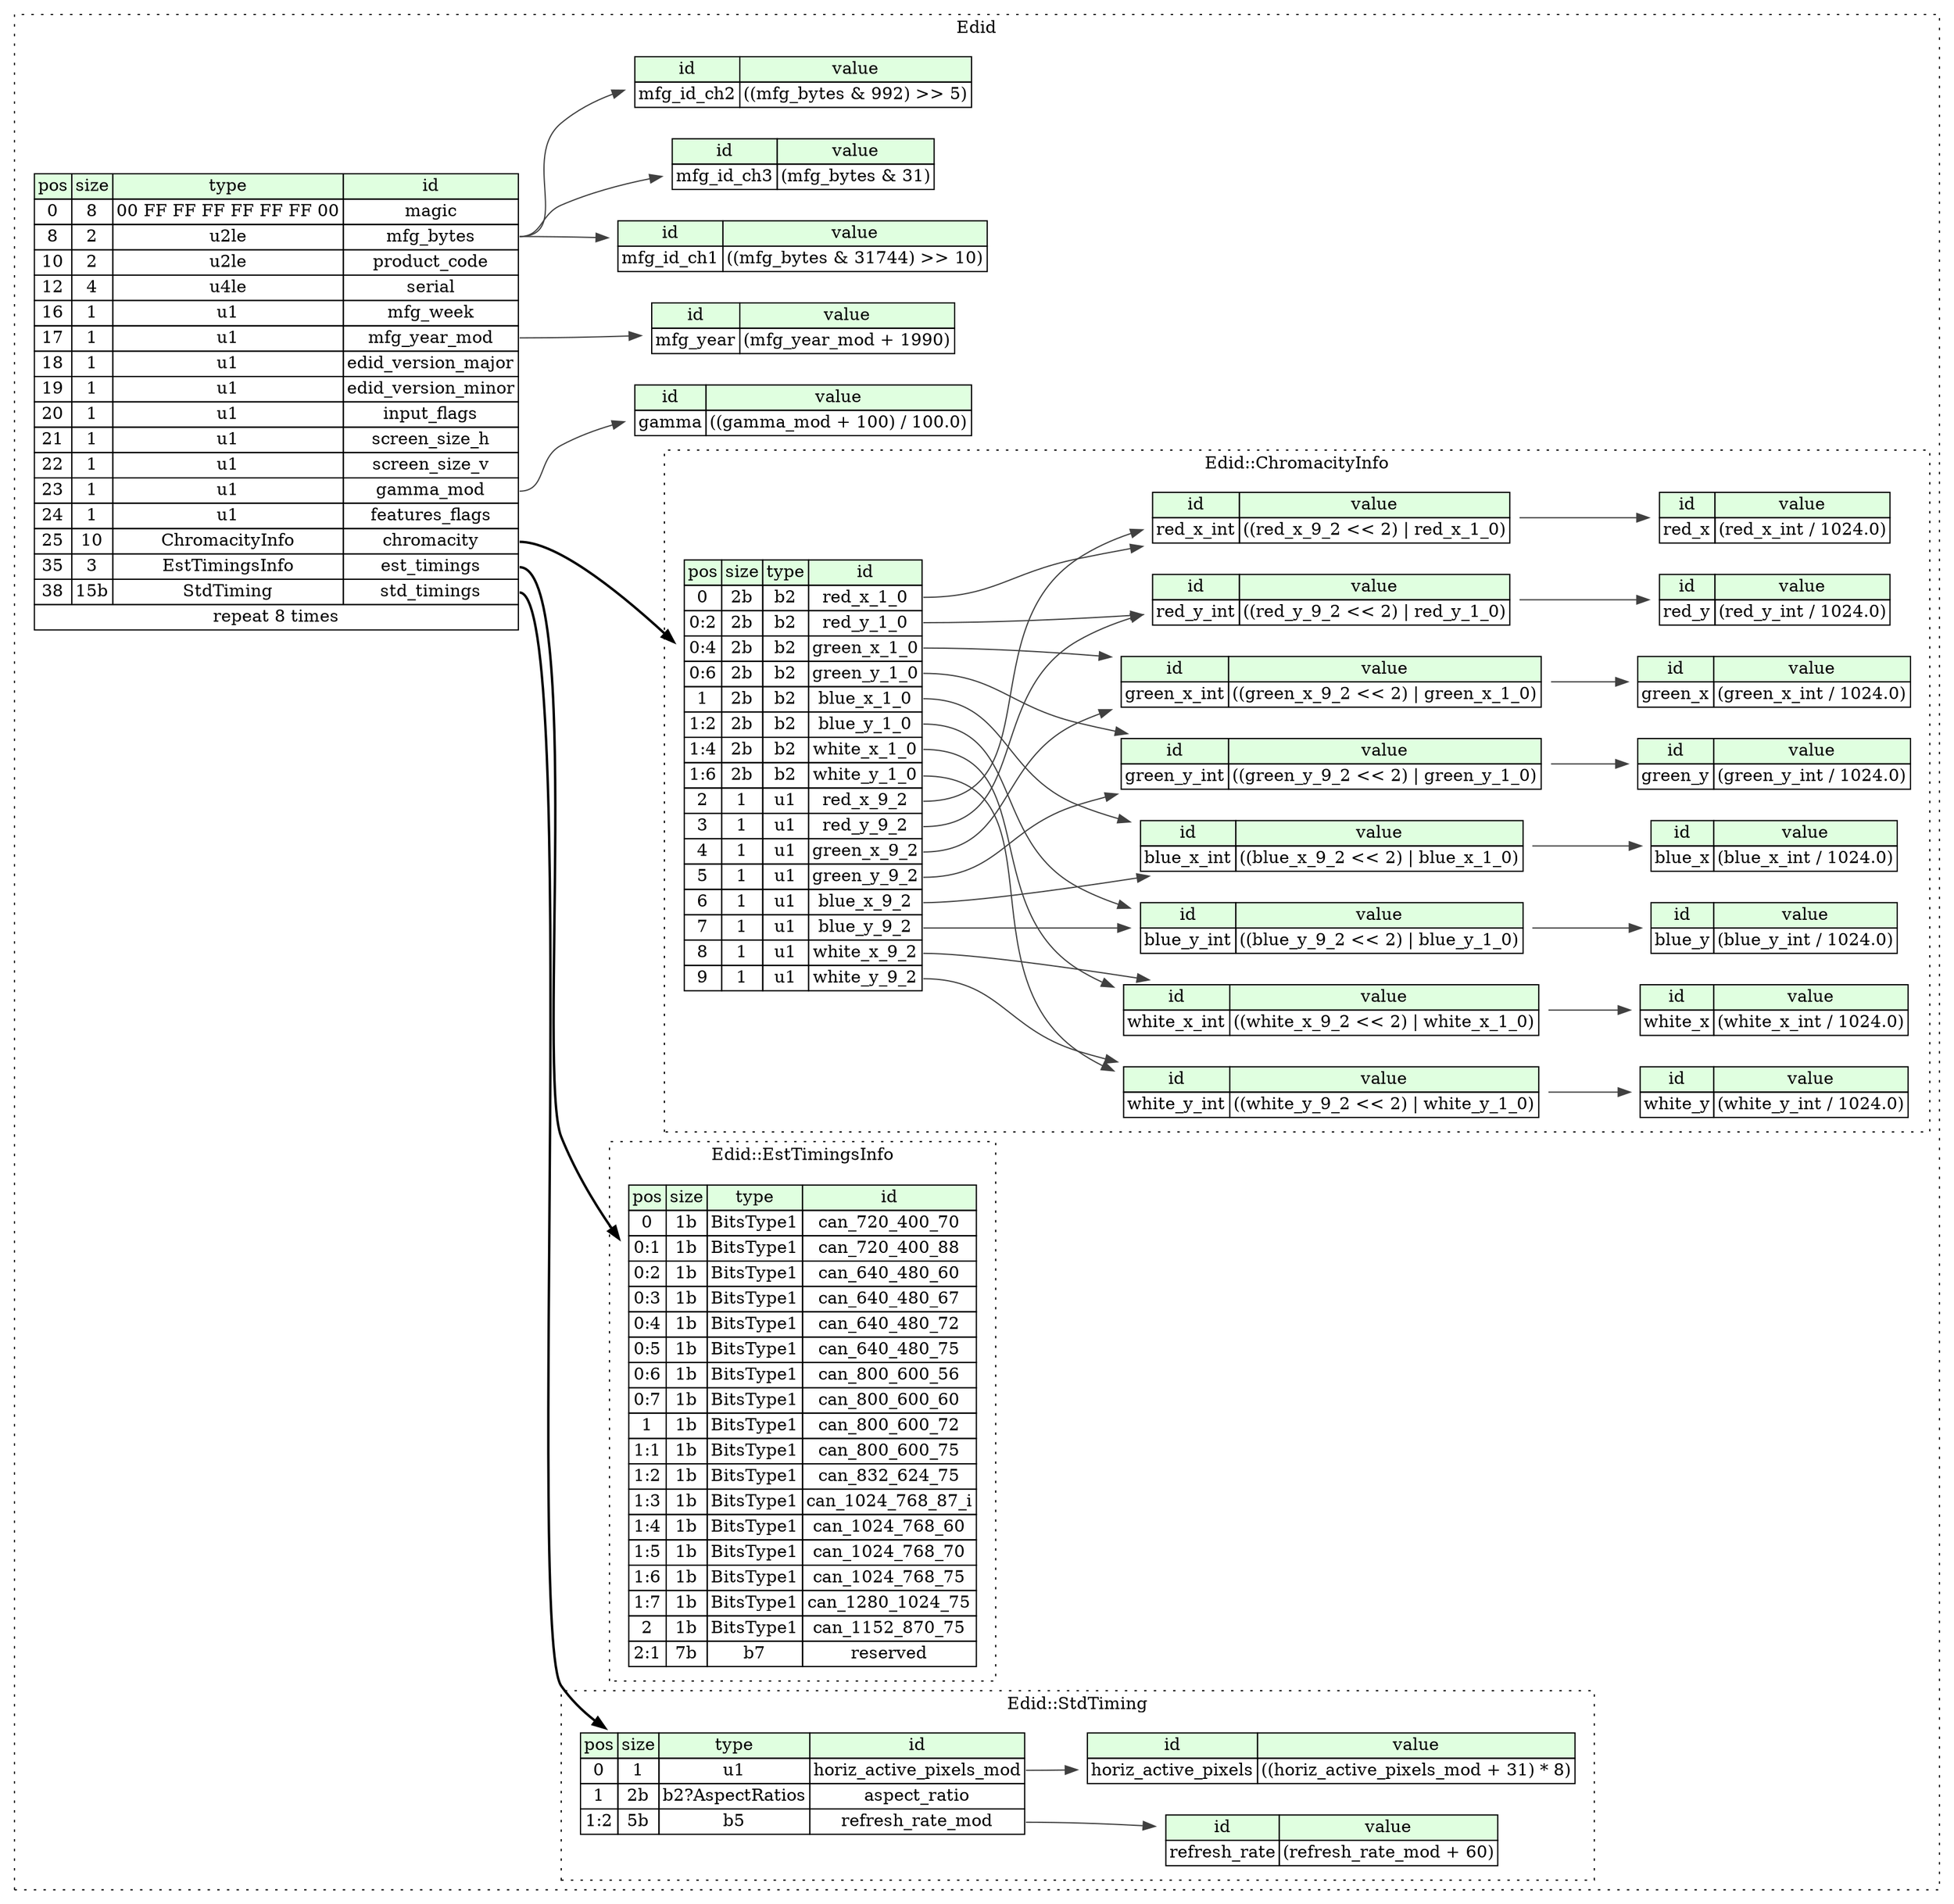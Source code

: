 digraph {
	rankdir=LR;
	node [shape=plaintext];
	subgraph cluster__edid {
		label="Edid";
		graph[style=dotted];

		edid__seq [label=<<TABLE BORDER="0" CELLBORDER="1" CELLSPACING="0">
			<TR><TD BGCOLOR="#E0FFE0">pos</TD><TD BGCOLOR="#E0FFE0">size</TD><TD BGCOLOR="#E0FFE0">type</TD><TD BGCOLOR="#E0FFE0">id</TD></TR>
			<TR><TD PORT="magic_pos">0</TD><TD PORT="magic_size">8</TD><TD>00 FF FF FF FF FF FF 00</TD><TD PORT="magic_type">magic</TD></TR>
			<TR><TD PORT="mfg_bytes_pos">8</TD><TD PORT="mfg_bytes_size">2</TD><TD>u2le</TD><TD PORT="mfg_bytes_type">mfg_bytes</TD></TR>
			<TR><TD PORT="product_code_pos">10</TD><TD PORT="product_code_size">2</TD><TD>u2le</TD><TD PORT="product_code_type">product_code</TD></TR>
			<TR><TD PORT="serial_pos">12</TD><TD PORT="serial_size">4</TD><TD>u4le</TD><TD PORT="serial_type">serial</TD></TR>
			<TR><TD PORT="mfg_week_pos">16</TD><TD PORT="mfg_week_size">1</TD><TD>u1</TD><TD PORT="mfg_week_type">mfg_week</TD></TR>
			<TR><TD PORT="mfg_year_mod_pos">17</TD><TD PORT="mfg_year_mod_size">1</TD><TD>u1</TD><TD PORT="mfg_year_mod_type">mfg_year_mod</TD></TR>
			<TR><TD PORT="edid_version_major_pos">18</TD><TD PORT="edid_version_major_size">1</TD><TD>u1</TD><TD PORT="edid_version_major_type">edid_version_major</TD></TR>
			<TR><TD PORT="edid_version_minor_pos">19</TD><TD PORT="edid_version_minor_size">1</TD><TD>u1</TD><TD PORT="edid_version_minor_type">edid_version_minor</TD></TR>
			<TR><TD PORT="input_flags_pos">20</TD><TD PORT="input_flags_size">1</TD><TD>u1</TD><TD PORT="input_flags_type">input_flags</TD></TR>
			<TR><TD PORT="screen_size_h_pos">21</TD><TD PORT="screen_size_h_size">1</TD><TD>u1</TD><TD PORT="screen_size_h_type">screen_size_h</TD></TR>
			<TR><TD PORT="screen_size_v_pos">22</TD><TD PORT="screen_size_v_size">1</TD><TD>u1</TD><TD PORT="screen_size_v_type">screen_size_v</TD></TR>
			<TR><TD PORT="gamma_mod_pos">23</TD><TD PORT="gamma_mod_size">1</TD><TD>u1</TD><TD PORT="gamma_mod_type">gamma_mod</TD></TR>
			<TR><TD PORT="features_flags_pos">24</TD><TD PORT="features_flags_size">1</TD><TD>u1</TD><TD PORT="features_flags_type">features_flags</TD></TR>
			<TR><TD PORT="chromacity_pos">25</TD><TD PORT="chromacity_size">10</TD><TD>ChromacityInfo</TD><TD PORT="chromacity_type">chromacity</TD></TR>
			<TR><TD PORT="est_timings_pos">35</TD><TD PORT="est_timings_size">3</TD><TD>EstTimingsInfo</TD><TD PORT="est_timings_type">est_timings</TD></TR>
			<TR><TD PORT="std_timings_pos">38</TD><TD PORT="std_timings_size">15b</TD><TD>StdTiming</TD><TD PORT="std_timings_type">std_timings</TD></TR>
			<TR><TD COLSPAN="4" PORT="std_timings__repeat">repeat 8 times</TD></TR>
		</TABLE>>];
		edid__inst__mfg_year [label=<<TABLE BORDER="0" CELLBORDER="1" CELLSPACING="0">
			<TR><TD BGCOLOR="#E0FFE0">id</TD><TD BGCOLOR="#E0FFE0">value</TD></TR>
			<TR><TD>mfg_year</TD><TD>(mfg_year_mod + 1990)</TD></TR>
		</TABLE>>];
		edid__inst__mfg_id_ch1 [label=<<TABLE BORDER="0" CELLBORDER="1" CELLSPACING="0">
			<TR><TD BGCOLOR="#E0FFE0">id</TD><TD BGCOLOR="#E0FFE0">value</TD></TR>
			<TR><TD>mfg_id_ch1</TD><TD>((mfg_bytes &amp; 31744) &gt;&gt; 10)</TD></TR>
		</TABLE>>];
		edid__inst__mfg_id_ch3 [label=<<TABLE BORDER="0" CELLBORDER="1" CELLSPACING="0">
			<TR><TD BGCOLOR="#E0FFE0">id</TD><TD BGCOLOR="#E0FFE0">value</TD></TR>
			<TR><TD>mfg_id_ch3</TD><TD>(mfg_bytes &amp; 31)</TD></TR>
		</TABLE>>];
		edid__inst__gamma [label=<<TABLE BORDER="0" CELLBORDER="1" CELLSPACING="0">
			<TR><TD BGCOLOR="#E0FFE0">id</TD><TD BGCOLOR="#E0FFE0">value</TD></TR>
			<TR><TD>gamma</TD><TD>((gamma_mod + 100) / 100.0)</TD></TR>
		</TABLE>>];
		edid__inst__mfg_id_ch2 [label=<<TABLE BORDER="0" CELLBORDER="1" CELLSPACING="0">
			<TR><TD BGCOLOR="#E0FFE0">id</TD><TD BGCOLOR="#E0FFE0">value</TD></TR>
			<TR><TD>mfg_id_ch2</TD><TD>((mfg_bytes &amp; 992) &gt;&gt; 5)</TD></TR>
		</TABLE>>];
		subgraph cluster__chromacity_info {
			label="Edid::ChromacityInfo";
			graph[style=dotted];

			chromacity_info__seq [label=<<TABLE BORDER="0" CELLBORDER="1" CELLSPACING="0">
				<TR><TD BGCOLOR="#E0FFE0">pos</TD><TD BGCOLOR="#E0FFE0">size</TD><TD BGCOLOR="#E0FFE0">type</TD><TD BGCOLOR="#E0FFE0">id</TD></TR>
				<TR><TD PORT="red_x_1_0_pos">0</TD><TD PORT="red_x_1_0_size">2b</TD><TD>b2</TD><TD PORT="red_x_1_0_type">red_x_1_0</TD></TR>
				<TR><TD PORT="red_y_1_0_pos">0:2</TD><TD PORT="red_y_1_0_size">2b</TD><TD>b2</TD><TD PORT="red_y_1_0_type">red_y_1_0</TD></TR>
				<TR><TD PORT="green_x_1_0_pos">0:4</TD><TD PORT="green_x_1_0_size">2b</TD><TD>b2</TD><TD PORT="green_x_1_0_type">green_x_1_0</TD></TR>
				<TR><TD PORT="green_y_1_0_pos">0:6</TD><TD PORT="green_y_1_0_size">2b</TD><TD>b2</TD><TD PORT="green_y_1_0_type">green_y_1_0</TD></TR>
				<TR><TD PORT="blue_x_1_0_pos">1</TD><TD PORT="blue_x_1_0_size">2b</TD><TD>b2</TD><TD PORT="blue_x_1_0_type">blue_x_1_0</TD></TR>
				<TR><TD PORT="blue_y_1_0_pos">1:2</TD><TD PORT="blue_y_1_0_size">2b</TD><TD>b2</TD><TD PORT="blue_y_1_0_type">blue_y_1_0</TD></TR>
				<TR><TD PORT="white_x_1_0_pos">1:4</TD><TD PORT="white_x_1_0_size">2b</TD><TD>b2</TD><TD PORT="white_x_1_0_type">white_x_1_0</TD></TR>
				<TR><TD PORT="white_y_1_0_pos">1:6</TD><TD PORT="white_y_1_0_size">2b</TD><TD>b2</TD><TD PORT="white_y_1_0_type">white_y_1_0</TD></TR>
				<TR><TD PORT="red_x_9_2_pos">2</TD><TD PORT="red_x_9_2_size">1</TD><TD>u1</TD><TD PORT="red_x_9_2_type">red_x_9_2</TD></TR>
				<TR><TD PORT="red_y_9_2_pos">3</TD><TD PORT="red_y_9_2_size">1</TD><TD>u1</TD><TD PORT="red_y_9_2_type">red_y_9_2</TD></TR>
				<TR><TD PORT="green_x_9_2_pos">4</TD><TD PORT="green_x_9_2_size">1</TD><TD>u1</TD><TD PORT="green_x_9_2_type">green_x_9_2</TD></TR>
				<TR><TD PORT="green_y_9_2_pos">5</TD><TD PORT="green_y_9_2_size">1</TD><TD>u1</TD><TD PORT="green_y_9_2_type">green_y_9_2</TD></TR>
				<TR><TD PORT="blue_x_9_2_pos">6</TD><TD PORT="blue_x_9_2_size">1</TD><TD>u1</TD><TD PORT="blue_x_9_2_type">blue_x_9_2</TD></TR>
				<TR><TD PORT="blue_y_9_2_pos">7</TD><TD PORT="blue_y_9_2_size">1</TD><TD>u1</TD><TD PORT="blue_y_9_2_type">blue_y_9_2</TD></TR>
				<TR><TD PORT="white_x_9_2_pos">8</TD><TD PORT="white_x_9_2_size">1</TD><TD>u1</TD><TD PORT="white_x_9_2_type">white_x_9_2</TD></TR>
				<TR><TD PORT="white_y_9_2_pos">9</TD><TD PORT="white_y_9_2_size">1</TD><TD>u1</TD><TD PORT="white_y_9_2_type">white_y_9_2</TD></TR>
			</TABLE>>];
			chromacity_info__inst__green_x_int [label=<<TABLE BORDER="0" CELLBORDER="1" CELLSPACING="0">
				<TR><TD BGCOLOR="#E0FFE0">id</TD><TD BGCOLOR="#E0FFE0">value</TD></TR>
				<TR><TD>green_x_int</TD><TD>((green_x_9_2 &lt;&lt; 2) | green_x_1_0)</TD></TR>
			</TABLE>>];
			chromacity_info__inst__red_y [label=<<TABLE BORDER="0" CELLBORDER="1" CELLSPACING="0">
				<TR><TD BGCOLOR="#E0FFE0">id</TD><TD BGCOLOR="#E0FFE0">value</TD></TR>
				<TR><TD>red_y</TD><TD>(red_y_int / 1024.0)</TD></TR>
			</TABLE>>];
			chromacity_info__inst__green_y_int [label=<<TABLE BORDER="0" CELLBORDER="1" CELLSPACING="0">
				<TR><TD BGCOLOR="#E0FFE0">id</TD><TD BGCOLOR="#E0FFE0">value</TD></TR>
				<TR><TD>green_y_int</TD><TD>((green_y_9_2 &lt;&lt; 2) | green_y_1_0)</TD></TR>
			</TABLE>>];
			chromacity_info__inst__white_y [label=<<TABLE BORDER="0" CELLBORDER="1" CELLSPACING="0">
				<TR><TD BGCOLOR="#E0FFE0">id</TD><TD BGCOLOR="#E0FFE0">value</TD></TR>
				<TR><TD>white_y</TD><TD>(white_y_int / 1024.0)</TD></TR>
			</TABLE>>];
			chromacity_info__inst__red_x [label=<<TABLE BORDER="0" CELLBORDER="1" CELLSPACING="0">
				<TR><TD BGCOLOR="#E0FFE0">id</TD><TD BGCOLOR="#E0FFE0">value</TD></TR>
				<TR><TD>red_x</TD><TD>(red_x_int / 1024.0)</TD></TR>
			</TABLE>>];
			chromacity_info__inst__white_x [label=<<TABLE BORDER="0" CELLBORDER="1" CELLSPACING="0">
				<TR><TD BGCOLOR="#E0FFE0">id</TD><TD BGCOLOR="#E0FFE0">value</TD></TR>
				<TR><TD>white_x</TD><TD>(white_x_int / 1024.0)</TD></TR>
			</TABLE>>];
			chromacity_info__inst__blue_x [label=<<TABLE BORDER="0" CELLBORDER="1" CELLSPACING="0">
				<TR><TD BGCOLOR="#E0FFE0">id</TD><TD BGCOLOR="#E0FFE0">value</TD></TR>
				<TR><TD>blue_x</TD><TD>(blue_x_int / 1024.0)</TD></TR>
			</TABLE>>];
			chromacity_info__inst__white_x_int [label=<<TABLE BORDER="0" CELLBORDER="1" CELLSPACING="0">
				<TR><TD BGCOLOR="#E0FFE0">id</TD><TD BGCOLOR="#E0FFE0">value</TD></TR>
				<TR><TD>white_x_int</TD><TD>((white_x_9_2 &lt;&lt; 2) | white_x_1_0)</TD></TR>
			</TABLE>>];
			chromacity_info__inst__white_y_int [label=<<TABLE BORDER="0" CELLBORDER="1" CELLSPACING="0">
				<TR><TD BGCOLOR="#E0FFE0">id</TD><TD BGCOLOR="#E0FFE0">value</TD></TR>
				<TR><TD>white_y_int</TD><TD>((white_y_9_2 &lt;&lt; 2) | white_y_1_0)</TD></TR>
			</TABLE>>];
			chromacity_info__inst__green_x [label=<<TABLE BORDER="0" CELLBORDER="1" CELLSPACING="0">
				<TR><TD BGCOLOR="#E0FFE0">id</TD><TD BGCOLOR="#E0FFE0">value</TD></TR>
				<TR><TD>green_x</TD><TD>(green_x_int / 1024.0)</TD></TR>
			</TABLE>>];
			chromacity_info__inst__red_x_int [label=<<TABLE BORDER="0" CELLBORDER="1" CELLSPACING="0">
				<TR><TD BGCOLOR="#E0FFE0">id</TD><TD BGCOLOR="#E0FFE0">value</TD></TR>
				<TR><TD>red_x_int</TD><TD>((red_x_9_2 &lt;&lt; 2) | red_x_1_0)</TD></TR>
			</TABLE>>];
			chromacity_info__inst__red_y_int [label=<<TABLE BORDER="0" CELLBORDER="1" CELLSPACING="0">
				<TR><TD BGCOLOR="#E0FFE0">id</TD><TD BGCOLOR="#E0FFE0">value</TD></TR>
				<TR><TD>red_y_int</TD><TD>((red_y_9_2 &lt;&lt; 2) | red_y_1_0)</TD></TR>
			</TABLE>>];
			chromacity_info__inst__blue_x_int [label=<<TABLE BORDER="0" CELLBORDER="1" CELLSPACING="0">
				<TR><TD BGCOLOR="#E0FFE0">id</TD><TD BGCOLOR="#E0FFE0">value</TD></TR>
				<TR><TD>blue_x_int</TD><TD>((blue_x_9_2 &lt;&lt; 2) | blue_x_1_0)</TD></TR>
			</TABLE>>];
			chromacity_info__inst__blue_y [label=<<TABLE BORDER="0" CELLBORDER="1" CELLSPACING="0">
				<TR><TD BGCOLOR="#E0FFE0">id</TD><TD BGCOLOR="#E0FFE0">value</TD></TR>
				<TR><TD>blue_y</TD><TD>(blue_y_int / 1024.0)</TD></TR>
			</TABLE>>];
			chromacity_info__inst__green_y [label=<<TABLE BORDER="0" CELLBORDER="1" CELLSPACING="0">
				<TR><TD BGCOLOR="#E0FFE0">id</TD><TD BGCOLOR="#E0FFE0">value</TD></TR>
				<TR><TD>green_y</TD><TD>(green_y_int / 1024.0)</TD></TR>
			</TABLE>>];
			chromacity_info__inst__blue_y_int [label=<<TABLE BORDER="0" CELLBORDER="1" CELLSPACING="0">
				<TR><TD BGCOLOR="#E0FFE0">id</TD><TD BGCOLOR="#E0FFE0">value</TD></TR>
				<TR><TD>blue_y_int</TD><TD>((blue_y_9_2 &lt;&lt; 2) | blue_y_1_0)</TD></TR>
			</TABLE>>];
		}
		subgraph cluster__est_timings_info {
			label="Edid::EstTimingsInfo";
			graph[style=dotted];

			est_timings_info__seq [label=<<TABLE BORDER="0" CELLBORDER="1" CELLSPACING="0">
				<TR><TD BGCOLOR="#E0FFE0">pos</TD><TD BGCOLOR="#E0FFE0">size</TD><TD BGCOLOR="#E0FFE0">type</TD><TD BGCOLOR="#E0FFE0">id</TD></TR>
				<TR><TD PORT="can_720_400_70_pos">0</TD><TD PORT="can_720_400_70_size">1b</TD><TD>BitsType1</TD><TD PORT="can_720_400_70_type">can_720_400_70</TD></TR>
				<TR><TD PORT="can_720_400_88_pos">0:1</TD><TD PORT="can_720_400_88_size">1b</TD><TD>BitsType1</TD><TD PORT="can_720_400_88_type">can_720_400_88</TD></TR>
				<TR><TD PORT="can_640_480_60_pos">0:2</TD><TD PORT="can_640_480_60_size">1b</TD><TD>BitsType1</TD><TD PORT="can_640_480_60_type">can_640_480_60</TD></TR>
				<TR><TD PORT="can_640_480_67_pos">0:3</TD><TD PORT="can_640_480_67_size">1b</TD><TD>BitsType1</TD><TD PORT="can_640_480_67_type">can_640_480_67</TD></TR>
				<TR><TD PORT="can_640_480_72_pos">0:4</TD><TD PORT="can_640_480_72_size">1b</TD><TD>BitsType1</TD><TD PORT="can_640_480_72_type">can_640_480_72</TD></TR>
				<TR><TD PORT="can_640_480_75_pos">0:5</TD><TD PORT="can_640_480_75_size">1b</TD><TD>BitsType1</TD><TD PORT="can_640_480_75_type">can_640_480_75</TD></TR>
				<TR><TD PORT="can_800_600_56_pos">0:6</TD><TD PORT="can_800_600_56_size">1b</TD><TD>BitsType1</TD><TD PORT="can_800_600_56_type">can_800_600_56</TD></TR>
				<TR><TD PORT="can_800_600_60_pos">0:7</TD><TD PORT="can_800_600_60_size">1b</TD><TD>BitsType1</TD><TD PORT="can_800_600_60_type">can_800_600_60</TD></TR>
				<TR><TD PORT="can_800_600_72_pos">1</TD><TD PORT="can_800_600_72_size">1b</TD><TD>BitsType1</TD><TD PORT="can_800_600_72_type">can_800_600_72</TD></TR>
				<TR><TD PORT="can_800_600_75_pos">1:1</TD><TD PORT="can_800_600_75_size">1b</TD><TD>BitsType1</TD><TD PORT="can_800_600_75_type">can_800_600_75</TD></TR>
				<TR><TD PORT="can_832_624_75_pos">1:2</TD><TD PORT="can_832_624_75_size">1b</TD><TD>BitsType1</TD><TD PORT="can_832_624_75_type">can_832_624_75</TD></TR>
				<TR><TD PORT="can_1024_768_87_i_pos">1:3</TD><TD PORT="can_1024_768_87_i_size">1b</TD><TD>BitsType1</TD><TD PORT="can_1024_768_87_i_type">can_1024_768_87_i</TD></TR>
				<TR><TD PORT="can_1024_768_60_pos">1:4</TD><TD PORT="can_1024_768_60_size">1b</TD><TD>BitsType1</TD><TD PORT="can_1024_768_60_type">can_1024_768_60</TD></TR>
				<TR><TD PORT="can_1024_768_70_pos">1:5</TD><TD PORT="can_1024_768_70_size">1b</TD><TD>BitsType1</TD><TD PORT="can_1024_768_70_type">can_1024_768_70</TD></TR>
				<TR><TD PORT="can_1024_768_75_pos">1:6</TD><TD PORT="can_1024_768_75_size">1b</TD><TD>BitsType1</TD><TD PORT="can_1024_768_75_type">can_1024_768_75</TD></TR>
				<TR><TD PORT="can_1280_1024_75_pos">1:7</TD><TD PORT="can_1280_1024_75_size">1b</TD><TD>BitsType1</TD><TD PORT="can_1280_1024_75_type">can_1280_1024_75</TD></TR>
				<TR><TD PORT="can_1152_870_75_pos">2</TD><TD PORT="can_1152_870_75_size">1b</TD><TD>BitsType1</TD><TD PORT="can_1152_870_75_type">can_1152_870_75</TD></TR>
				<TR><TD PORT="reserved_pos">2:1</TD><TD PORT="reserved_size">7b</TD><TD>b7</TD><TD PORT="reserved_type">reserved</TD></TR>
			</TABLE>>];
		}
		subgraph cluster__std_timing {
			label="Edid::StdTiming";
			graph[style=dotted];

			std_timing__seq [label=<<TABLE BORDER="0" CELLBORDER="1" CELLSPACING="0">
				<TR><TD BGCOLOR="#E0FFE0">pos</TD><TD BGCOLOR="#E0FFE0">size</TD><TD BGCOLOR="#E0FFE0">type</TD><TD BGCOLOR="#E0FFE0">id</TD></TR>
				<TR><TD PORT="horiz_active_pixels_mod_pos">0</TD><TD PORT="horiz_active_pixels_mod_size">1</TD><TD>u1</TD><TD PORT="horiz_active_pixels_mod_type">horiz_active_pixels_mod</TD></TR>
				<TR><TD PORT="aspect_ratio_pos">1</TD><TD PORT="aspect_ratio_size">2b</TD><TD>b2?AspectRatios</TD><TD PORT="aspect_ratio_type">aspect_ratio</TD></TR>
				<TR><TD PORT="refresh_rate_mod_pos">1:2</TD><TD PORT="refresh_rate_mod_size">5b</TD><TD>b5</TD><TD PORT="refresh_rate_mod_type">refresh_rate_mod</TD></TR>
			</TABLE>>];
			std_timing__inst__horiz_active_pixels [label=<<TABLE BORDER="0" CELLBORDER="1" CELLSPACING="0">
				<TR><TD BGCOLOR="#E0FFE0">id</TD><TD BGCOLOR="#E0FFE0">value</TD></TR>
				<TR><TD>horiz_active_pixels</TD><TD>((horiz_active_pixels_mod + 31) * 8)</TD></TR>
			</TABLE>>];
			std_timing__inst__refresh_rate [label=<<TABLE BORDER="0" CELLBORDER="1" CELLSPACING="0">
				<TR><TD BGCOLOR="#E0FFE0">id</TD><TD BGCOLOR="#E0FFE0">value</TD></TR>
				<TR><TD>refresh_rate</TD><TD>(refresh_rate_mod + 60)</TD></TR>
			</TABLE>>];
		}
	}
	edid__seq:chromacity_type -> chromacity_info__seq [style=bold];
	edid__seq:est_timings_type -> est_timings_info__seq [style=bold];
	edid__seq:std_timings_type -> std_timing__seq [style=bold];
	edid__seq:mfg_year_mod_type -> edid__inst__mfg_year [color="#404040"];
	edid__seq:mfg_bytes_type -> edid__inst__mfg_id_ch1 [color="#404040"];
	edid__seq:mfg_bytes_type -> edid__inst__mfg_id_ch3 [color="#404040"];
	edid__seq:gamma_mod_type -> edid__inst__gamma [color="#404040"];
	edid__seq:mfg_bytes_type -> edid__inst__mfg_id_ch2 [color="#404040"];
	chromacity_info__seq:green_x_9_2_type -> chromacity_info__inst__green_x_int [color="#404040"];
	chromacity_info__seq:green_x_1_0_type -> chromacity_info__inst__green_x_int [color="#404040"];
	chromacity_info__inst__red_y_int:red_y_int_type -> chromacity_info__inst__red_y [color="#404040"];
	chromacity_info__seq:green_y_9_2_type -> chromacity_info__inst__green_y_int [color="#404040"];
	chromacity_info__seq:green_y_1_0_type -> chromacity_info__inst__green_y_int [color="#404040"];
	chromacity_info__inst__white_y_int:white_y_int_type -> chromacity_info__inst__white_y [color="#404040"];
	chromacity_info__inst__red_x_int:red_x_int_type -> chromacity_info__inst__red_x [color="#404040"];
	chromacity_info__inst__white_x_int:white_x_int_type -> chromacity_info__inst__white_x [color="#404040"];
	chromacity_info__inst__blue_x_int:blue_x_int_type -> chromacity_info__inst__blue_x [color="#404040"];
	chromacity_info__seq:white_x_9_2_type -> chromacity_info__inst__white_x_int [color="#404040"];
	chromacity_info__seq:white_x_1_0_type -> chromacity_info__inst__white_x_int [color="#404040"];
	chromacity_info__seq:white_y_9_2_type -> chromacity_info__inst__white_y_int [color="#404040"];
	chromacity_info__seq:white_y_1_0_type -> chromacity_info__inst__white_y_int [color="#404040"];
	chromacity_info__inst__green_x_int:green_x_int_type -> chromacity_info__inst__green_x [color="#404040"];
	chromacity_info__seq:red_x_9_2_type -> chromacity_info__inst__red_x_int [color="#404040"];
	chromacity_info__seq:red_x_1_0_type -> chromacity_info__inst__red_x_int [color="#404040"];
	chromacity_info__seq:red_y_9_2_type -> chromacity_info__inst__red_y_int [color="#404040"];
	chromacity_info__seq:red_y_1_0_type -> chromacity_info__inst__red_y_int [color="#404040"];
	chromacity_info__seq:blue_x_9_2_type -> chromacity_info__inst__blue_x_int [color="#404040"];
	chromacity_info__seq:blue_x_1_0_type -> chromacity_info__inst__blue_x_int [color="#404040"];
	chromacity_info__inst__blue_y_int:blue_y_int_type -> chromacity_info__inst__blue_y [color="#404040"];
	chromacity_info__inst__green_y_int:green_y_int_type -> chromacity_info__inst__green_y [color="#404040"];
	chromacity_info__seq:blue_y_9_2_type -> chromacity_info__inst__blue_y_int [color="#404040"];
	chromacity_info__seq:blue_y_1_0_type -> chromacity_info__inst__blue_y_int [color="#404040"];
	std_timing__seq:horiz_active_pixels_mod_type -> std_timing__inst__horiz_active_pixels [color="#404040"];
	std_timing__seq:refresh_rate_mod_type -> std_timing__inst__refresh_rate [color="#404040"];
}
